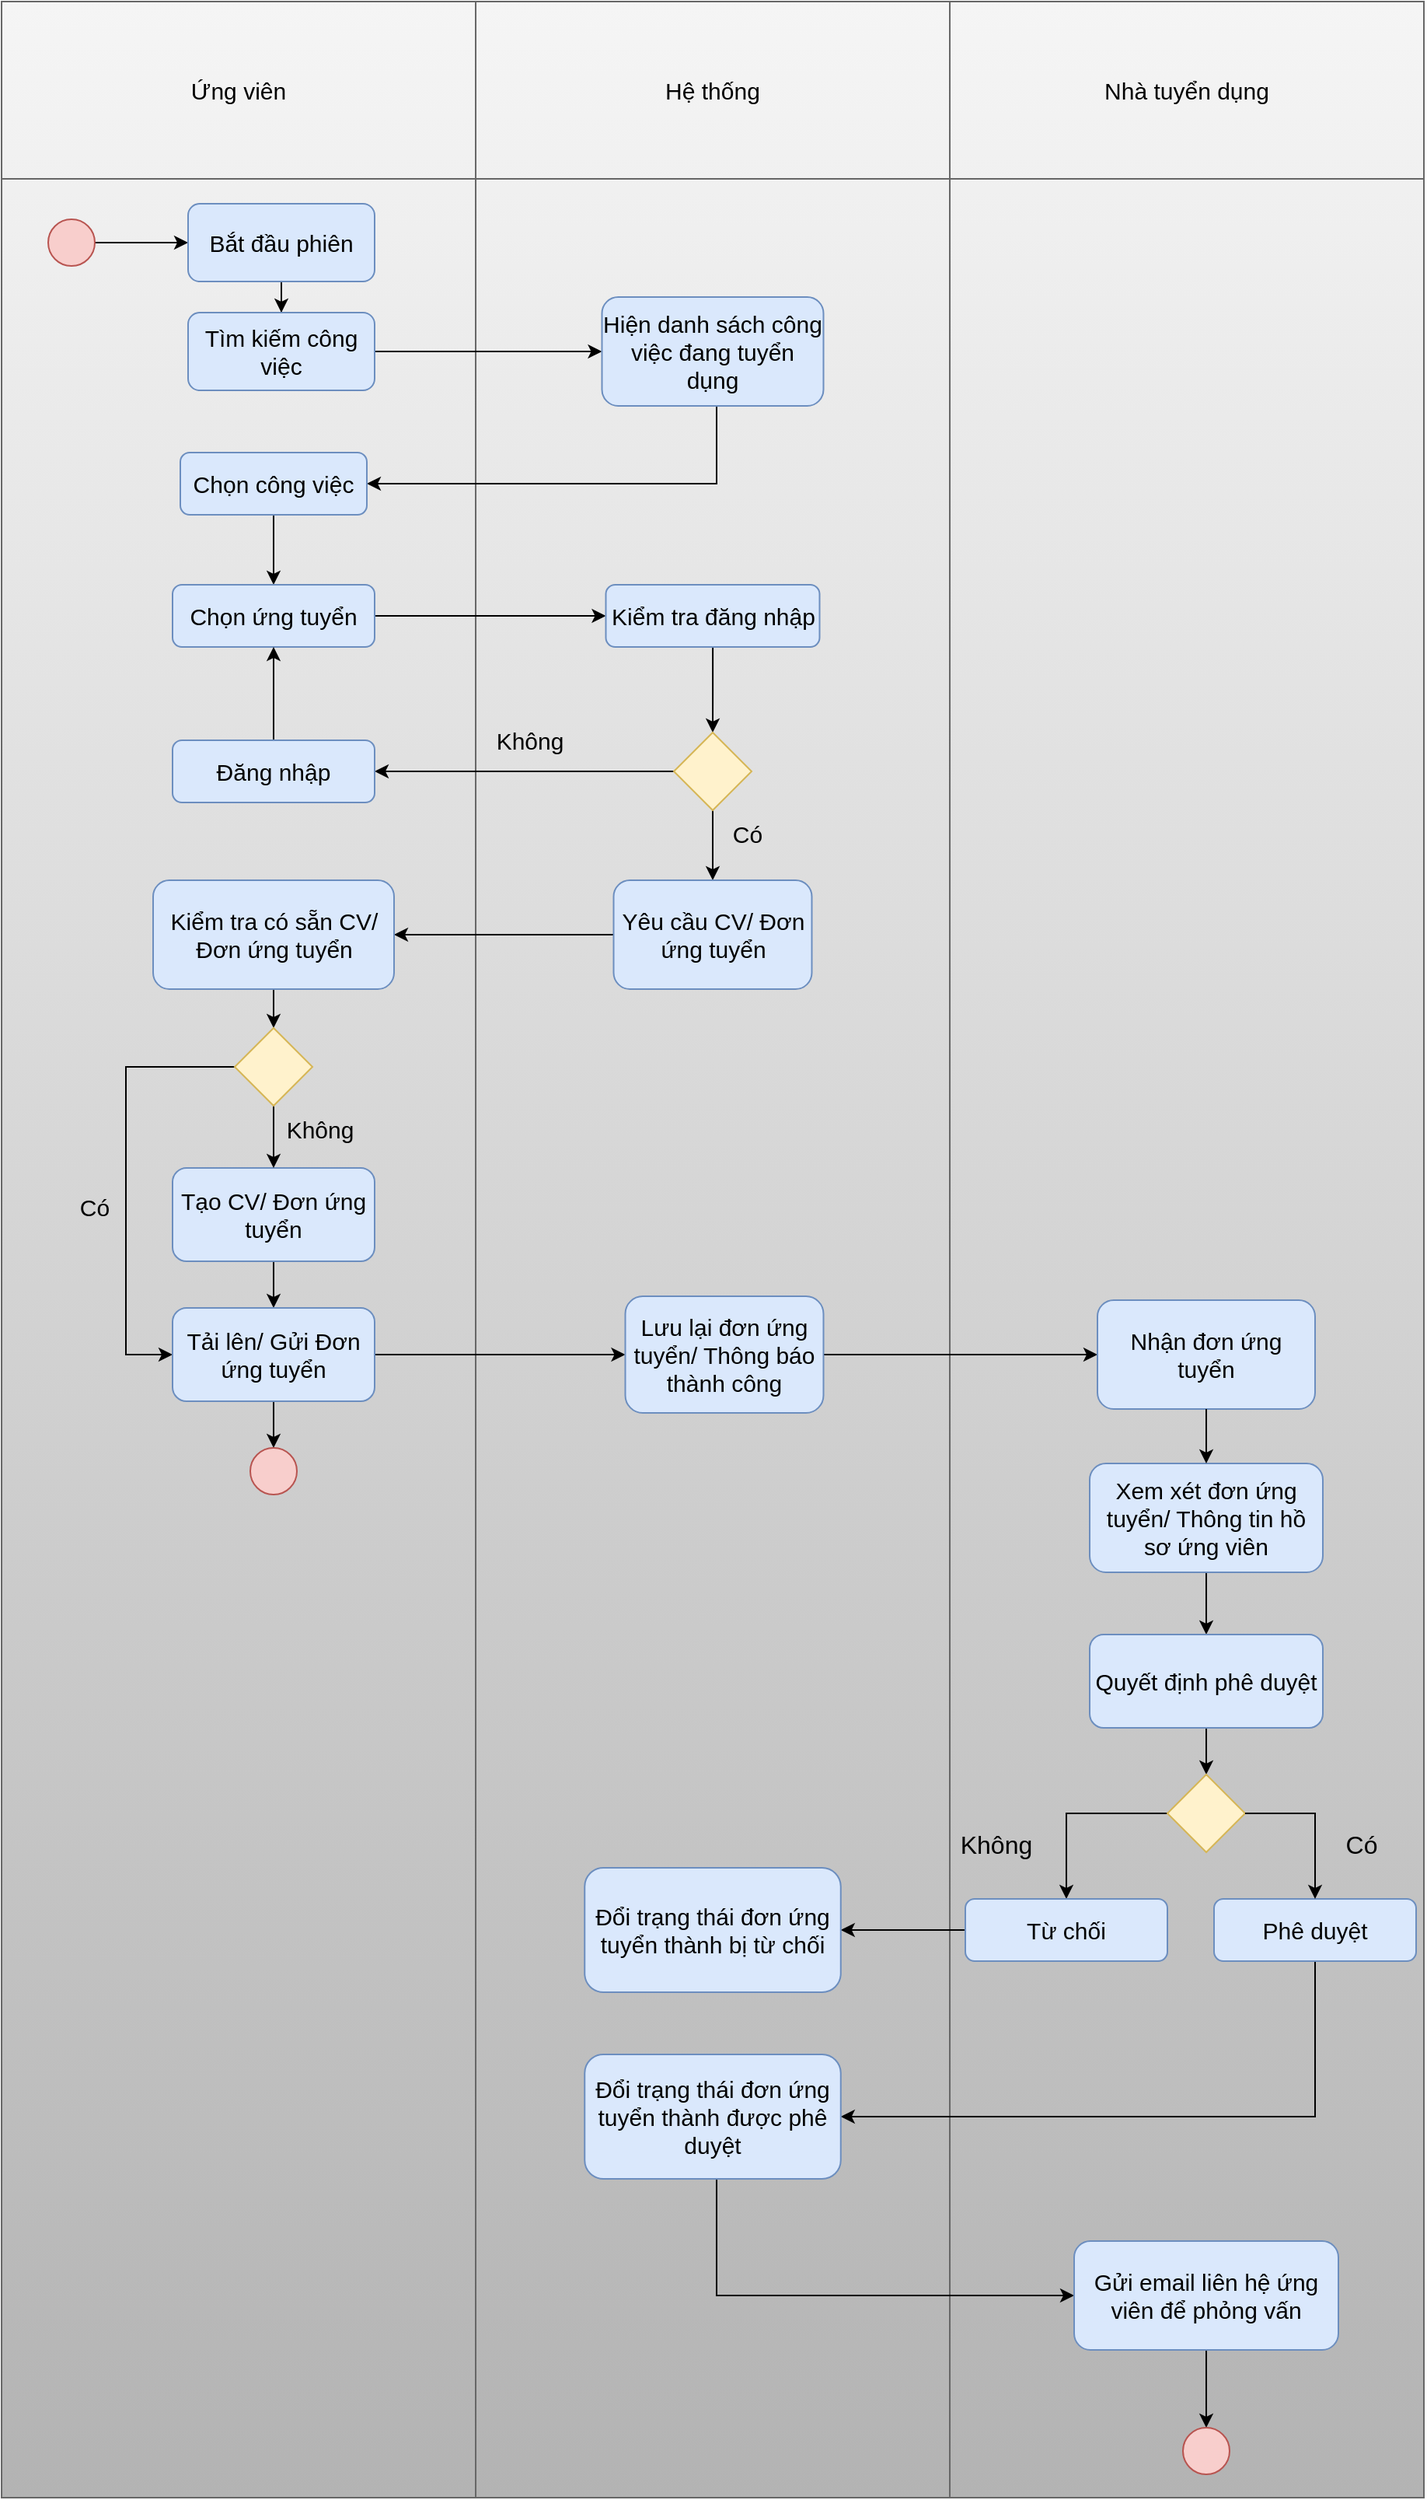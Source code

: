 <mxfile version="24.8.3">
  <diagram name="Page-1" id="ipqUZLeuBP0qJpHdPEdx">
    <mxGraphModel dx="1986" dy="1079" grid="1" gridSize="10" guides="1" tooltips="1" connect="1" arrows="1" fold="1" page="1" pageScale="1" pageWidth="980" pageHeight="1390" math="0" shadow="0">
      <root>
        <mxCell id="0" />
        <mxCell id="1" parent="0" />
        <mxCell id="Hwa_GWv_AUas-rQ7NUbH-1" value="" style="shape=table;startSize=0;container=1;collapsible=0;childLayout=tableLayout;fillColor=#f5f5f5;strokeColor=#666666;gradientColor=#b3b3b3;fontSize=15;" vertex="1" parent="1">
          <mxGeometry x="20.01" y="50" width="915" height="1605" as="geometry" />
        </mxCell>
        <mxCell id="Hwa_GWv_AUas-rQ7NUbH-2" value="" style="shape=tableRow;horizontal=0;startSize=0;swimlaneHead=0;swimlaneBody=0;strokeColor=inherit;top=0;left=0;bottom=0;right=0;collapsible=0;dropTarget=0;fillColor=none;points=[[0,0.5],[1,0.5]];portConstraint=eastwest;fontSize=15;" vertex="1" parent="Hwa_GWv_AUas-rQ7NUbH-1">
          <mxGeometry width="915" height="114" as="geometry" />
        </mxCell>
        <mxCell id="Hwa_GWv_AUas-rQ7NUbH-3" value="Ứng viên" style="shape=partialRectangle;html=1;whiteSpace=wrap;connectable=0;strokeColor=inherit;overflow=hidden;fillColor=none;top=0;left=0;bottom=0;right=0;pointerEvents=1;fontSize=15;" vertex="1" parent="Hwa_GWv_AUas-rQ7NUbH-2">
          <mxGeometry width="305" height="114" as="geometry">
            <mxRectangle width="305" height="114" as="alternateBounds" />
          </mxGeometry>
        </mxCell>
        <mxCell id="Hwa_GWv_AUas-rQ7NUbH-4" value="Hệ thống" style="shape=partialRectangle;html=1;whiteSpace=wrap;connectable=0;strokeColor=inherit;overflow=hidden;fillColor=none;top=0;left=0;bottom=0;right=0;pointerEvents=1;fontSize=15;" vertex="1" parent="Hwa_GWv_AUas-rQ7NUbH-2">
          <mxGeometry x="305" width="305" height="114" as="geometry">
            <mxRectangle width="305" height="114" as="alternateBounds" />
          </mxGeometry>
        </mxCell>
        <mxCell id="Hwa_GWv_AUas-rQ7NUbH-8" value="Nhà tuyển dụng" style="shape=partialRectangle;html=1;whiteSpace=wrap;connectable=0;strokeColor=inherit;overflow=hidden;fillColor=none;top=0;left=0;bottom=0;right=0;pointerEvents=1;fontSize=15;" vertex="1" parent="Hwa_GWv_AUas-rQ7NUbH-2">
          <mxGeometry x="610" width="305" height="114" as="geometry">
            <mxRectangle width="305" height="114" as="alternateBounds" />
          </mxGeometry>
        </mxCell>
        <mxCell id="Hwa_GWv_AUas-rQ7NUbH-5" value="" style="shape=tableRow;horizontal=0;startSize=0;swimlaneHead=0;swimlaneBody=0;strokeColor=inherit;top=0;left=0;bottom=0;right=0;collapsible=0;dropTarget=0;fillColor=none;points=[[0,0.5],[1,0.5]];portConstraint=eastwest;fontSize=15;" vertex="1" parent="Hwa_GWv_AUas-rQ7NUbH-1">
          <mxGeometry y="114" width="915" height="1491" as="geometry" />
        </mxCell>
        <mxCell id="Hwa_GWv_AUas-rQ7NUbH-6" value="" style="shape=partialRectangle;html=1;whiteSpace=wrap;connectable=0;strokeColor=inherit;overflow=hidden;fillColor=none;top=0;left=0;bottom=0;right=0;pointerEvents=1;fontSize=15;" vertex="1" parent="Hwa_GWv_AUas-rQ7NUbH-5">
          <mxGeometry width="305" height="1491" as="geometry">
            <mxRectangle width="305" height="1491" as="alternateBounds" />
          </mxGeometry>
        </mxCell>
        <mxCell id="Hwa_GWv_AUas-rQ7NUbH-7" value="" style="shape=partialRectangle;html=1;whiteSpace=wrap;connectable=0;strokeColor=inherit;overflow=hidden;fillColor=none;top=0;left=0;bottom=0;right=0;pointerEvents=1;fontSize=15;" vertex="1" parent="Hwa_GWv_AUas-rQ7NUbH-5">
          <mxGeometry x="305" width="305" height="1491" as="geometry">
            <mxRectangle width="305" height="1491" as="alternateBounds" />
          </mxGeometry>
        </mxCell>
        <mxCell id="Hwa_GWv_AUas-rQ7NUbH-9" style="shape=partialRectangle;html=1;whiteSpace=wrap;connectable=0;strokeColor=inherit;overflow=hidden;fillColor=none;top=0;left=0;bottom=0;right=0;pointerEvents=1;fontSize=15;" vertex="1" parent="Hwa_GWv_AUas-rQ7NUbH-5">
          <mxGeometry x="610" width="305" height="1491" as="geometry">
            <mxRectangle width="305" height="1491" as="alternateBounds" />
          </mxGeometry>
        </mxCell>
        <mxCell id="Hwa_GWv_AUas-rQ7NUbH-12" style="edgeStyle=orthogonalEdgeStyle;rounded=0;orthogonalLoop=1;jettySize=auto;html=1;entryX=0;entryY=0.5;entryDx=0;entryDy=0;fontSize=15;" edge="1" parent="1" source="Hwa_GWv_AUas-rQ7NUbH-10" target="Hwa_GWv_AUas-rQ7NUbH-11">
          <mxGeometry relative="1" as="geometry" />
        </mxCell>
        <mxCell id="Hwa_GWv_AUas-rQ7NUbH-10" value="" style="ellipse;whiteSpace=wrap;html=1;aspect=fixed;fillColor=#f8cecc;strokeColor=#b85450;fontSize=15;" vertex="1" parent="1">
          <mxGeometry x="50" y="190" width="30" height="30" as="geometry" />
        </mxCell>
        <mxCell id="Hwa_GWv_AUas-rQ7NUbH-15" style="edgeStyle=orthogonalEdgeStyle;rounded=0;orthogonalLoop=1;jettySize=auto;html=1;entryX=0.5;entryY=0;entryDx=0;entryDy=0;fontSize=15;" edge="1" parent="1" source="Hwa_GWv_AUas-rQ7NUbH-11" target="Hwa_GWv_AUas-rQ7NUbH-14">
          <mxGeometry relative="1" as="geometry" />
        </mxCell>
        <mxCell id="Hwa_GWv_AUas-rQ7NUbH-11" value="Bắt đầu phiên" style="rounded=1;whiteSpace=wrap;html=1;fillColor=#dae8fc;strokeColor=#6c8ebf;fontSize=15;" vertex="1" parent="1">
          <mxGeometry x="140" y="180" width="120" height="50" as="geometry" />
        </mxCell>
        <mxCell id="Hwa_GWv_AUas-rQ7NUbH-17" style="edgeStyle=orthogonalEdgeStyle;rounded=0;orthogonalLoop=1;jettySize=auto;html=1;entryX=0;entryY=0.5;entryDx=0;entryDy=0;fontSize=15;" edge="1" parent="1" source="Hwa_GWv_AUas-rQ7NUbH-14" target="Hwa_GWv_AUas-rQ7NUbH-16">
          <mxGeometry relative="1" as="geometry" />
        </mxCell>
        <mxCell id="Hwa_GWv_AUas-rQ7NUbH-14" value="Tìm kiếm công việc" style="rounded=1;whiteSpace=wrap;html=1;fillColor=#dae8fc;strokeColor=#6c8ebf;fontSize=15;" vertex="1" parent="1">
          <mxGeometry x="140" y="250" width="120" height="50" as="geometry" />
        </mxCell>
        <mxCell id="Hwa_GWv_AUas-rQ7NUbH-19" style="edgeStyle=orthogonalEdgeStyle;rounded=0;orthogonalLoop=1;jettySize=auto;html=1;entryX=1;entryY=0.5;entryDx=0;entryDy=0;fontSize=15;" edge="1" parent="1" source="Hwa_GWv_AUas-rQ7NUbH-16" target="Hwa_GWv_AUas-rQ7NUbH-18">
          <mxGeometry relative="1" as="geometry">
            <Array as="points">
              <mxPoint x="480" y="360" />
            </Array>
          </mxGeometry>
        </mxCell>
        <mxCell id="Hwa_GWv_AUas-rQ7NUbH-16" value="Hiện danh sách công việc đang tuyển dụng" style="rounded=1;whiteSpace=wrap;html=1;fillColor=#dae8fc;strokeColor=#6c8ebf;fontSize=15;" vertex="1" parent="1">
          <mxGeometry x="406.25" y="240" width="142.5" height="70" as="geometry" />
        </mxCell>
        <mxCell id="Hwa_GWv_AUas-rQ7NUbH-21" style="edgeStyle=orthogonalEdgeStyle;rounded=0;orthogonalLoop=1;jettySize=auto;html=1;entryX=0.5;entryY=0;entryDx=0;entryDy=0;fontSize=15;" edge="1" parent="1" source="Hwa_GWv_AUas-rQ7NUbH-18" target="Hwa_GWv_AUas-rQ7NUbH-20">
          <mxGeometry relative="1" as="geometry" />
        </mxCell>
        <mxCell id="Hwa_GWv_AUas-rQ7NUbH-18" value="Chọn công việc" style="rounded=1;whiteSpace=wrap;html=1;fillColor=#dae8fc;strokeColor=#6c8ebf;fontSize=15;" vertex="1" parent="1">
          <mxGeometry x="135" y="340" width="120" height="40" as="geometry" />
        </mxCell>
        <mxCell id="Hwa_GWv_AUas-rQ7NUbH-23" style="edgeStyle=orthogonalEdgeStyle;rounded=0;orthogonalLoop=1;jettySize=auto;html=1;entryX=0;entryY=0.5;entryDx=0;entryDy=0;fontSize=15;" edge="1" parent="1" source="Hwa_GWv_AUas-rQ7NUbH-20" target="Hwa_GWv_AUas-rQ7NUbH-22">
          <mxGeometry relative="1" as="geometry" />
        </mxCell>
        <mxCell id="Hwa_GWv_AUas-rQ7NUbH-20" value="Chọn ứng tuyển" style="rounded=1;whiteSpace=wrap;html=1;fillColor=#dae8fc;strokeColor=#6c8ebf;fontSize=15;" vertex="1" parent="1">
          <mxGeometry x="130" y="425" width="130" height="40" as="geometry" />
        </mxCell>
        <mxCell id="Hwa_GWv_AUas-rQ7NUbH-25" style="edgeStyle=orthogonalEdgeStyle;rounded=0;orthogonalLoop=1;jettySize=auto;html=1;entryX=0.5;entryY=0;entryDx=0;entryDy=0;fontSize=15;" edge="1" parent="1" source="Hwa_GWv_AUas-rQ7NUbH-22" target="Hwa_GWv_AUas-rQ7NUbH-24">
          <mxGeometry relative="1" as="geometry" />
        </mxCell>
        <mxCell id="Hwa_GWv_AUas-rQ7NUbH-22" value="Kiểm tra đăng nhập" style="rounded=1;whiteSpace=wrap;html=1;fillColor=#dae8fc;strokeColor=#6c8ebf;fontSize=15;" vertex="1" parent="1">
          <mxGeometry x="408.75" y="425" width="137.5" height="40" as="geometry" />
        </mxCell>
        <mxCell id="Hwa_GWv_AUas-rQ7NUbH-28" style="edgeStyle=orthogonalEdgeStyle;rounded=0;orthogonalLoop=1;jettySize=auto;html=1;entryX=1;entryY=0.5;entryDx=0;entryDy=0;fontSize=15;" edge="1" parent="1" source="Hwa_GWv_AUas-rQ7NUbH-24" target="Hwa_GWv_AUas-rQ7NUbH-26">
          <mxGeometry relative="1" as="geometry" />
        </mxCell>
        <mxCell id="Hwa_GWv_AUas-rQ7NUbH-31" style="edgeStyle=orthogonalEdgeStyle;rounded=0;orthogonalLoop=1;jettySize=auto;html=1;entryX=0.5;entryY=0;entryDx=0;entryDy=0;fontSize=15;" edge="1" parent="1" source="Hwa_GWv_AUas-rQ7NUbH-24" target="Hwa_GWv_AUas-rQ7NUbH-30">
          <mxGeometry relative="1" as="geometry" />
        </mxCell>
        <mxCell id="Hwa_GWv_AUas-rQ7NUbH-24" value="" style="rhombus;whiteSpace=wrap;html=1;fillColor=#fff2cc;strokeColor=#d6b656;fontSize=15;" vertex="1" parent="1">
          <mxGeometry x="452.5" y="520" width="50" height="50" as="geometry" />
        </mxCell>
        <mxCell id="Hwa_GWv_AUas-rQ7NUbH-27" style="edgeStyle=orthogonalEdgeStyle;rounded=0;orthogonalLoop=1;jettySize=auto;html=1;entryX=0.5;entryY=1;entryDx=0;entryDy=0;fontSize=15;" edge="1" parent="1" source="Hwa_GWv_AUas-rQ7NUbH-26" target="Hwa_GWv_AUas-rQ7NUbH-20">
          <mxGeometry relative="1" as="geometry" />
        </mxCell>
        <mxCell id="Hwa_GWv_AUas-rQ7NUbH-26" value="Đăng nhập" style="rounded=1;whiteSpace=wrap;html=1;fillColor=#dae8fc;strokeColor=#6c8ebf;fontSize=15;" vertex="1" parent="1">
          <mxGeometry x="130" y="525" width="130" height="40" as="geometry" />
        </mxCell>
        <mxCell id="Hwa_GWv_AUas-rQ7NUbH-29" value="Không" style="text;html=1;align=center;verticalAlign=middle;whiteSpace=wrap;rounded=0;fontSize=15;" vertex="1" parent="1">
          <mxGeometry x="330" y="510" width="60" height="30" as="geometry" />
        </mxCell>
        <mxCell id="Hwa_GWv_AUas-rQ7NUbH-34" style="edgeStyle=orthogonalEdgeStyle;rounded=0;orthogonalLoop=1;jettySize=auto;html=1;entryX=1;entryY=0.5;entryDx=0;entryDy=0;fontSize=15;" edge="1" parent="1" source="Hwa_GWv_AUas-rQ7NUbH-30" target="Hwa_GWv_AUas-rQ7NUbH-33">
          <mxGeometry relative="1" as="geometry" />
        </mxCell>
        <mxCell id="Hwa_GWv_AUas-rQ7NUbH-30" value="Yêu cầu CV/ Đơn ứng tuyển" style="rounded=1;whiteSpace=wrap;html=1;fillColor=#dae8fc;strokeColor=#6c8ebf;fontSize=15;" vertex="1" parent="1">
          <mxGeometry x="413.75" y="615" width="127.5" height="70" as="geometry" />
        </mxCell>
        <mxCell id="Hwa_GWv_AUas-rQ7NUbH-32" value="Có" style="text;html=1;align=center;verticalAlign=middle;whiteSpace=wrap;rounded=0;fontSize=15;" vertex="1" parent="1">
          <mxGeometry x="470" y="570" width="60" height="30" as="geometry" />
        </mxCell>
        <mxCell id="Hwa_GWv_AUas-rQ7NUbH-37" style="edgeStyle=orthogonalEdgeStyle;rounded=0;orthogonalLoop=1;jettySize=auto;html=1;entryX=0.5;entryY=0;entryDx=0;entryDy=0;fontSize=15;" edge="1" parent="1" source="Hwa_GWv_AUas-rQ7NUbH-33" target="Hwa_GWv_AUas-rQ7NUbH-36">
          <mxGeometry relative="1" as="geometry" />
        </mxCell>
        <mxCell id="Hwa_GWv_AUas-rQ7NUbH-33" value="Kiểm tra có sẵn CV/ Đơn ứng tuyển" style="rounded=1;whiteSpace=wrap;html=1;fillColor=#dae8fc;strokeColor=#6c8ebf;fontSize=15;" vertex="1" parent="1">
          <mxGeometry x="117.5" y="615" width="155" height="70" as="geometry" />
        </mxCell>
        <mxCell id="Hwa_GWv_AUas-rQ7NUbH-44" style="edgeStyle=orthogonalEdgeStyle;rounded=0;orthogonalLoop=1;jettySize=auto;html=1;entryX=0.5;entryY=0;entryDx=0;entryDy=0;fontSize=15;" edge="1" parent="1" source="Hwa_GWv_AUas-rQ7NUbH-35" target="Hwa_GWv_AUas-rQ7NUbH-41">
          <mxGeometry relative="1" as="geometry" />
        </mxCell>
        <mxCell id="Hwa_GWv_AUas-rQ7NUbH-35" value="Tạo CV/ Đơn ứng tuyển" style="rounded=1;whiteSpace=wrap;html=1;fillColor=#dae8fc;strokeColor=#6c8ebf;fontSize=15;" vertex="1" parent="1">
          <mxGeometry x="130" y="800" width="130" height="60" as="geometry" />
        </mxCell>
        <mxCell id="Hwa_GWv_AUas-rQ7NUbH-38" style="edgeStyle=orthogonalEdgeStyle;rounded=0;orthogonalLoop=1;jettySize=auto;html=1;entryX=0.5;entryY=0;entryDx=0;entryDy=0;fontSize=15;" edge="1" parent="1" source="Hwa_GWv_AUas-rQ7NUbH-36" target="Hwa_GWv_AUas-rQ7NUbH-35">
          <mxGeometry relative="1" as="geometry" />
        </mxCell>
        <mxCell id="Hwa_GWv_AUas-rQ7NUbH-42" style="edgeStyle=orthogonalEdgeStyle;rounded=0;orthogonalLoop=1;jettySize=auto;html=1;entryX=0;entryY=0.5;entryDx=0;entryDy=0;fontSize=15;" edge="1" parent="1" source="Hwa_GWv_AUas-rQ7NUbH-36" target="Hwa_GWv_AUas-rQ7NUbH-41">
          <mxGeometry relative="1" as="geometry">
            <Array as="points">
              <mxPoint x="100" y="735" />
              <mxPoint x="100" y="920" />
            </Array>
          </mxGeometry>
        </mxCell>
        <mxCell id="Hwa_GWv_AUas-rQ7NUbH-36" value="" style="rhombus;whiteSpace=wrap;html=1;fillColor=#fff2cc;strokeColor=#d6b656;fontSize=15;" vertex="1" parent="1">
          <mxGeometry x="170" y="710" width="50" height="50" as="geometry" />
        </mxCell>
        <mxCell id="Hwa_GWv_AUas-rQ7NUbH-39" value="Không" style="text;html=1;align=center;verticalAlign=middle;whiteSpace=wrap;rounded=0;fontSize=15;" vertex="1" parent="1">
          <mxGeometry x="195" y="760" width="60" height="30" as="geometry" />
        </mxCell>
        <mxCell id="Hwa_GWv_AUas-rQ7NUbH-46" style="edgeStyle=orthogonalEdgeStyle;rounded=0;orthogonalLoop=1;jettySize=auto;html=1;entryX=0;entryY=0.5;entryDx=0;entryDy=0;fontSize=15;" edge="1" parent="1" source="Hwa_GWv_AUas-rQ7NUbH-41" target="Hwa_GWv_AUas-rQ7NUbH-45">
          <mxGeometry relative="1" as="geometry" />
        </mxCell>
        <mxCell id="Hwa_GWv_AUas-rQ7NUbH-56" style="edgeStyle=orthogonalEdgeStyle;rounded=0;orthogonalLoop=1;jettySize=auto;html=1;entryX=0.5;entryY=0;entryDx=0;entryDy=0;fontSize=15;" edge="1" parent="1" source="Hwa_GWv_AUas-rQ7NUbH-41" target="Hwa_GWv_AUas-rQ7NUbH-55">
          <mxGeometry relative="1" as="geometry" />
        </mxCell>
        <mxCell id="Hwa_GWv_AUas-rQ7NUbH-41" value="Tải lên/ Gửi Đơn ứng tuyển" style="rounded=1;whiteSpace=wrap;html=1;fillColor=#dae8fc;strokeColor=#6c8ebf;fontSize=15;" vertex="1" parent="1">
          <mxGeometry x="130" y="890" width="130" height="60" as="geometry" />
        </mxCell>
        <mxCell id="Hwa_GWv_AUas-rQ7NUbH-43" value="Có" style="text;html=1;align=center;verticalAlign=middle;whiteSpace=wrap;rounded=0;fontSize=15;" vertex="1" parent="1">
          <mxGeometry x="50" y="810" width="60" height="30" as="geometry" />
        </mxCell>
        <mxCell id="Hwa_GWv_AUas-rQ7NUbH-48" style="edgeStyle=orthogonalEdgeStyle;rounded=0;orthogonalLoop=1;jettySize=auto;html=1;entryX=0;entryY=0.5;entryDx=0;entryDy=0;fontSize=15;" edge="1" parent="1" source="Hwa_GWv_AUas-rQ7NUbH-45" target="Hwa_GWv_AUas-rQ7NUbH-47">
          <mxGeometry relative="1" as="geometry" />
        </mxCell>
        <mxCell id="Hwa_GWv_AUas-rQ7NUbH-45" value="Lưu lại đơn ứng tuyển/ Thông báo thành công" style="rounded=1;whiteSpace=wrap;html=1;fillColor=#dae8fc;strokeColor=#6c8ebf;fontSize=15;" vertex="1" parent="1">
          <mxGeometry x="421.25" y="882.5" width="127.5" height="75" as="geometry" />
        </mxCell>
        <mxCell id="Hwa_GWv_AUas-rQ7NUbH-47" value="Nhận đơn ứng tuyển" style="rounded=1;whiteSpace=wrap;html=1;fillColor=#dae8fc;strokeColor=#6c8ebf;fontSize=15;" vertex="1" parent="1">
          <mxGeometry x="725" y="885" width="140" height="70" as="geometry" />
        </mxCell>
        <mxCell id="Hwa_GWv_AUas-rQ7NUbH-52" style="edgeStyle=orthogonalEdgeStyle;rounded=0;orthogonalLoop=1;jettySize=auto;html=1;entryX=0.5;entryY=0;entryDx=0;entryDy=0;fontSize=15;" edge="1" parent="1" source="Hwa_GWv_AUas-rQ7NUbH-49" target="Hwa_GWv_AUas-rQ7NUbH-51">
          <mxGeometry relative="1" as="geometry" />
        </mxCell>
        <mxCell id="Hwa_GWv_AUas-rQ7NUbH-49" value="Xem xét đơn ứng tuyển/ Thông tin hồ sơ ứng viên" style="rounded=1;whiteSpace=wrap;html=1;fillColor=#dae8fc;strokeColor=#6c8ebf;fontSize=15;" vertex="1" parent="1">
          <mxGeometry x="720" y="990" width="150" height="70" as="geometry" />
        </mxCell>
        <mxCell id="Hwa_GWv_AUas-rQ7NUbH-50" style="edgeStyle=orthogonalEdgeStyle;rounded=0;orthogonalLoop=1;jettySize=auto;html=1;entryX=0.5;entryY=0;entryDx=0;entryDy=0;fontSize=15;" edge="1" parent="1" source="Hwa_GWv_AUas-rQ7NUbH-47" target="Hwa_GWv_AUas-rQ7NUbH-49">
          <mxGeometry relative="1" as="geometry" />
        </mxCell>
        <mxCell id="Hwa_GWv_AUas-rQ7NUbH-54" style="edgeStyle=orthogonalEdgeStyle;rounded=0;orthogonalLoop=1;jettySize=auto;html=1;entryX=0.5;entryY=0;entryDx=0;entryDy=0;fontSize=15;" edge="1" parent="1" source="Hwa_GWv_AUas-rQ7NUbH-51" target="Hwa_GWv_AUas-rQ7NUbH-53">
          <mxGeometry relative="1" as="geometry" />
        </mxCell>
        <mxCell id="Hwa_GWv_AUas-rQ7NUbH-51" value="Quyết định phê duyệt" style="rounded=1;whiteSpace=wrap;html=1;fillColor=#dae8fc;strokeColor=#6c8ebf;fontSize=15;" vertex="1" parent="1">
          <mxGeometry x="720" y="1100" width="150" height="60" as="geometry" />
        </mxCell>
        <mxCell id="Hwa_GWv_AUas-rQ7NUbH-58" style="edgeStyle=orthogonalEdgeStyle;rounded=0;orthogonalLoop=1;jettySize=auto;html=1;entryX=0.5;entryY=0;entryDx=0;entryDy=0;" edge="1" parent="1" source="Hwa_GWv_AUas-rQ7NUbH-53" target="Hwa_GWv_AUas-rQ7NUbH-57">
          <mxGeometry relative="1" as="geometry">
            <Array as="points">
              <mxPoint x="705" y="1215" />
            </Array>
          </mxGeometry>
        </mxCell>
        <mxCell id="Hwa_GWv_AUas-rQ7NUbH-53" value="" style="rhombus;whiteSpace=wrap;html=1;fillColor=#fff2cc;strokeColor=#d6b656;fontSize=15;" vertex="1" parent="1">
          <mxGeometry x="770" y="1190" width="50" height="50" as="geometry" />
        </mxCell>
        <mxCell id="Hwa_GWv_AUas-rQ7NUbH-55" value="" style="ellipse;whiteSpace=wrap;html=1;aspect=fixed;fillColor=#f8cecc;strokeColor=#b85450;fontSize=15;" vertex="1" parent="1">
          <mxGeometry x="180" y="980" width="30" height="30" as="geometry" />
        </mxCell>
        <mxCell id="Hwa_GWv_AUas-rQ7NUbH-64" style="edgeStyle=orthogonalEdgeStyle;rounded=0;orthogonalLoop=1;jettySize=auto;html=1;entryX=1;entryY=0.5;entryDx=0;entryDy=0;" edge="1" parent="1" source="Hwa_GWv_AUas-rQ7NUbH-57" target="Hwa_GWv_AUas-rQ7NUbH-63">
          <mxGeometry relative="1" as="geometry" />
        </mxCell>
        <mxCell id="Hwa_GWv_AUas-rQ7NUbH-57" value="Từ chối" style="rounded=1;whiteSpace=wrap;html=1;fillColor=#dae8fc;strokeColor=#6c8ebf;fontSize=15;" vertex="1" parent="1">
          <mxGeometry x="640" y="1270" width="130" height="40" as="geometry" />
        </mxCell>
        <mxCell id="Hwa_GWv_AUas-rQ7NUbH-59" value="Không" style="text;html=1;align=center;verticalAlign=middle;whiteSpace=wrap;rounded=0;fontSize=16;" vertex="1" parent="1">
          <mxGeometry x="630" y="1220" width="60" height="30" as="geometry" />
        </mxCell>
        <mxCell id="Hwa_GWv_AUas-rQ7NUbH-68" style="edgeStyle=orthogonalEdgeStyle;rounded=0;orthogonalLoop=1;jettySize=auto;html=1;entryX=1;entryY=0.5;entryDx=0;entryDy=0;" edge="1" parent="1" source="Hwa_GWv_AUas-rQ7NUbH-60" target="Hwa_GWv_AUas-rQ7NUbH-67">
          <mxGeometry relative="1" as="geometry">
            <Array as="points">
              <mxPoint x="865" y="1410" />
            </Array>
          </mxGeometry>
        </mxCell>
        <mxCell id="Hwa_GWv_AUas-rQ7NUbH-60" value="Phê duyệt" style="rounded=1;whiteSpace=wrap;html=1;fillColor=#dae8fc;strokeColor=#6c8ebf;fontSize=15;" vertex="1" parent="1">
          <mxGeometry x="800" y="1270" width="130" height="40" as="geometry" />
        </mxCell>
        <mxCell id="Hwa_GWv_AUas-rQ7NUbH-61" style="edgeStyle=orthogonalEdgeStyle;rounded=0;orthogonalLoop=1;jettySize=auto;html=1;entryX=0.5;entryY=0;entryDx=0;entryDy=0;" edge="1" parent="1" source="Hwa_GWv_AUas-rQ7NUbH-53" target="Hwa_GWv_AUas-rQ7NUbH-60">
          <mxGeometry relative="1" as="geometry">
            <Array as="points">
              <mxPoint x="865" y="1215" />
            </Array>
          </mxGeometry>
        </mxCell>
        <mxCell id="Hwa_GWv_AUas-rQ7NUbH-62" value="Có" style="text;html=1;align=center;verticalAlign=middle;whiteSpace=wrap;rounded=0;fontSize=16;" vertex="1" parent="1">
          <mxGeometry x="865" y="1220" width="60" height="30" as="geometry" />
        </mxCell>
        <mxCell id="Hwa_GWv_AUas-rQ7NUbH-63" value="Đổi trạng thái đơn ứng tuyển thành bị từ chối" style="rounded=1;whiteSpace=wrap;html=1;fillColor=#dae8fc;strokeColor=#6c8ebf;fontSize=15;" vertex="1" parent="1">
          <mxGeometry x="395.13" y="1250" width="164.75" height="80" as="geometry" />
        </mxCell>
        <mxCell id="Hwa_GWv_AUas-rQ7NUbH-71" style="edgeStyle=orthogonalEdgeStyle;rounded=0;orthogonalLoop=1;jettySize=auto;html=1;entryX=0;entryY=0.5;entryDx=0;entryDy=0;" edge="1" parent="1" source="Hwa_GWv_AUas-rQ7NUbH-67" target="Hwa_GWv_AUas-rQ7NUbH-69">
          <mxGeometry relative="1" as="geometry">
            <Array as="points">
              <mxPoint x="480" y="1525" />
            </Array>
          </mxGeometry>
        </mxCell>
        <mxCell id="Hwa_GWv_AUas-rQ7NUbH-67" value="Đổi trạng thái đơn ứng tuyển thành được phê duyệt" style="rounded=1;whiteSpace=wrap;html=1;fillColor=#dae8fc;strokeColor=#6c8ebf;fontSize=15;" vertex="1" parent="1">
          <mxGeometry x="395.13" y="1370" width="164.75" height="80" as="geometry" />
        </mxCell>
        <mxCell id="Hwa_GWv_AUas-rQ7NUbH-73" style="edgeStyle=orthogonalEdgeStyle;rounded=0;orthogonalLoop=1;jettySize=auto;html=1;entryX=0.5;entryY=0;entryDx=0;entryDy=0;" edge="1" parent="1" source="Hwa_GWv_AUas-rQ7NUbH-69" target="Hwa_GWv_AUas-rQ7NUbH-72">
          <mxGeometry relative="1" as="geometry" />
        </mxCell>
        <mxCell id="Hwa_GWv_AUas-rQ7NUbH-69" value="Gửi email liên hệ ứng viên để phỏng vấn" style="rounded=1;whiteSpace=wrap;html=1;fillColor=#dae8fc;strokeColor=#6c8ebf;fontSize=15;" vertex="1" parent="1">
          <mxGeometry x="710" y="1490" width="170" height="70" as="geometry" />
        </mxCell>
        <mxCell id="Hwa_GWv_AUas-rQ7NUbH-72" value="" style="ellipse;whiteSpace=wrap;html=1;aspect=fixed;fillColor=#f8cecc;strokeColor=#b85450;fontSize=15;" vertex="1" parent="1">
          <mxGeometry x="780" y="1610" width="30" height="30" as="geometry" />
        </mxCell>
      </root>
    </mxGraphModel>
  </diagram>
</mxfile>
